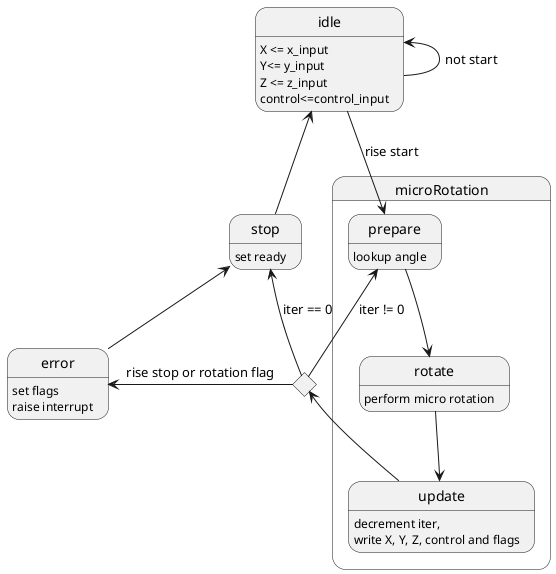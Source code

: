 @startuml Controller
state idle : X <= x_input\nY<= y_input\nZ <= z_input\ncontrol<=control_input
idle -left-> idle : not start

state c <<choice>>
state microRotation{
    state prepare : lookup angle
    
    state rotate : perform micro rotation
    prepare -down-> rotate

    state update : decrement iter,\nwrite X, Y, Z, control and flags
    rotate -down-> update
    update -down-> c
}



c -right-> prepare : iter != 0

idle --> prepare : rise start

state stop : set ready

c -left-> stop : iter == 0
stop -up-> idle

state error : set flags\nraise interrupt

c -left-> error : rise stop or rotation flag
error -up-> stop
@enduml